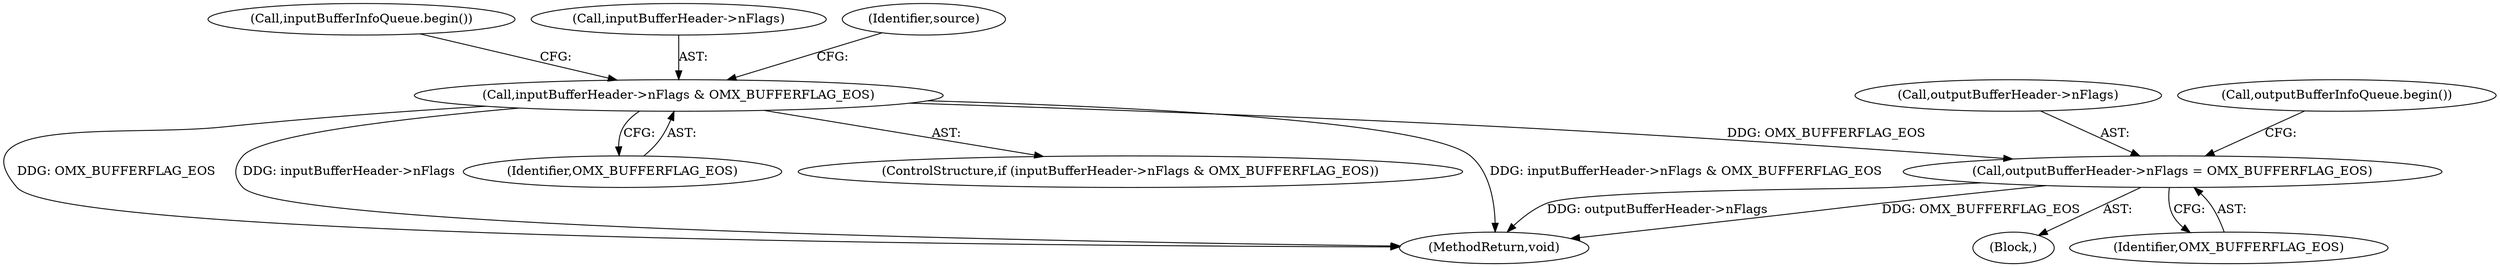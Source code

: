 digraph "0_Android_5443b57cc54f2e46b35246637be26a69e9f493e1_3@pointer" {
"1000193" [label="(Call,outputBufferHeader->nFlags = OMX_BUFFERFLAG_EOS)"];
"1000173" [label="(Call,inputBufferHeader->nFlags & OMX_BUFFERFLAG_EOS)"];
"1000180" [label="(Call,inputBufferInfoQueue.begin())"];
"1000174" [label="(Call,inputBufferHeader->nFlags)"];
"1000545" [label="(MethodReturn,void)"];
"1000177" [label="(Identifier,OMX_BUFFERFLAG_EOS)"];
"1000178" [label="(Block,)"];
"1000172" [label="(ControlStructure,if (inputBufferHeader->nFlags & OMX_BUFFERFLAG_EOS))"];
"1000194" [label="(Call,outputBufferHeader->nFlags)"];
"1000210" [label="(Identifier,source)"];
"1000193" [label="(Call,outputBufferHeader->nFlags = OMX_BUFFERFLAG_EOS)"];
"1000173" [label="(Call,inputBufferHeader->nFlags & OMX_BUFFERFLAG_EOS)"];
"1000199" [label="(Call,outputBufferInfoQueue.begin())"];
"1000197" [label="(Identifier,OMX_BUFFERFLAG_EOS)"];
"1000193" -> "1000178"  [label="AST: "];
"1000193" -> "1000197"  [label="CFG: "];
"1000194" -> "1000193"  [label="AST: "];
"1000197" -> "1000193"  [label="AST: "];
"1000199" -> "1000193"  [label="CFG: "];
"1000193" -> "1000545"  [label="DDG: outputBufferHeader->nFlags"];
"1000193" -> "1000545"  [label="DDG: OMX_BUFFERFLAG_EOS"];
"1000173" -> "1000193"  [label="DDG: OMX_BUFFERFLAG_EOS"];
"1000173" -> "1000172"  [label="AST: "];
"1000173" -> "1000177"  [label="CFG: "];
"1000174" -> "1000173"  [label="AST: "];
"1000177" -> "1000173"  [label="AST: "];
"1000180" -> "1000173"  [label="CFG: "];
"1000210" -> "1000173"  [label="CFG: "];
"1000173" -> "1000545"  [label="DDG: inputBufferHeader->nFlags & OMX_BUFFERFLAG_EOS"];
"1000173" -> "1000545"  [label="DDG: OMX_BUFFERFLAG_EOS"];
"1000173" -> "1000545"  [label="DDG: inputBufferHeader->nFlags"];
}
